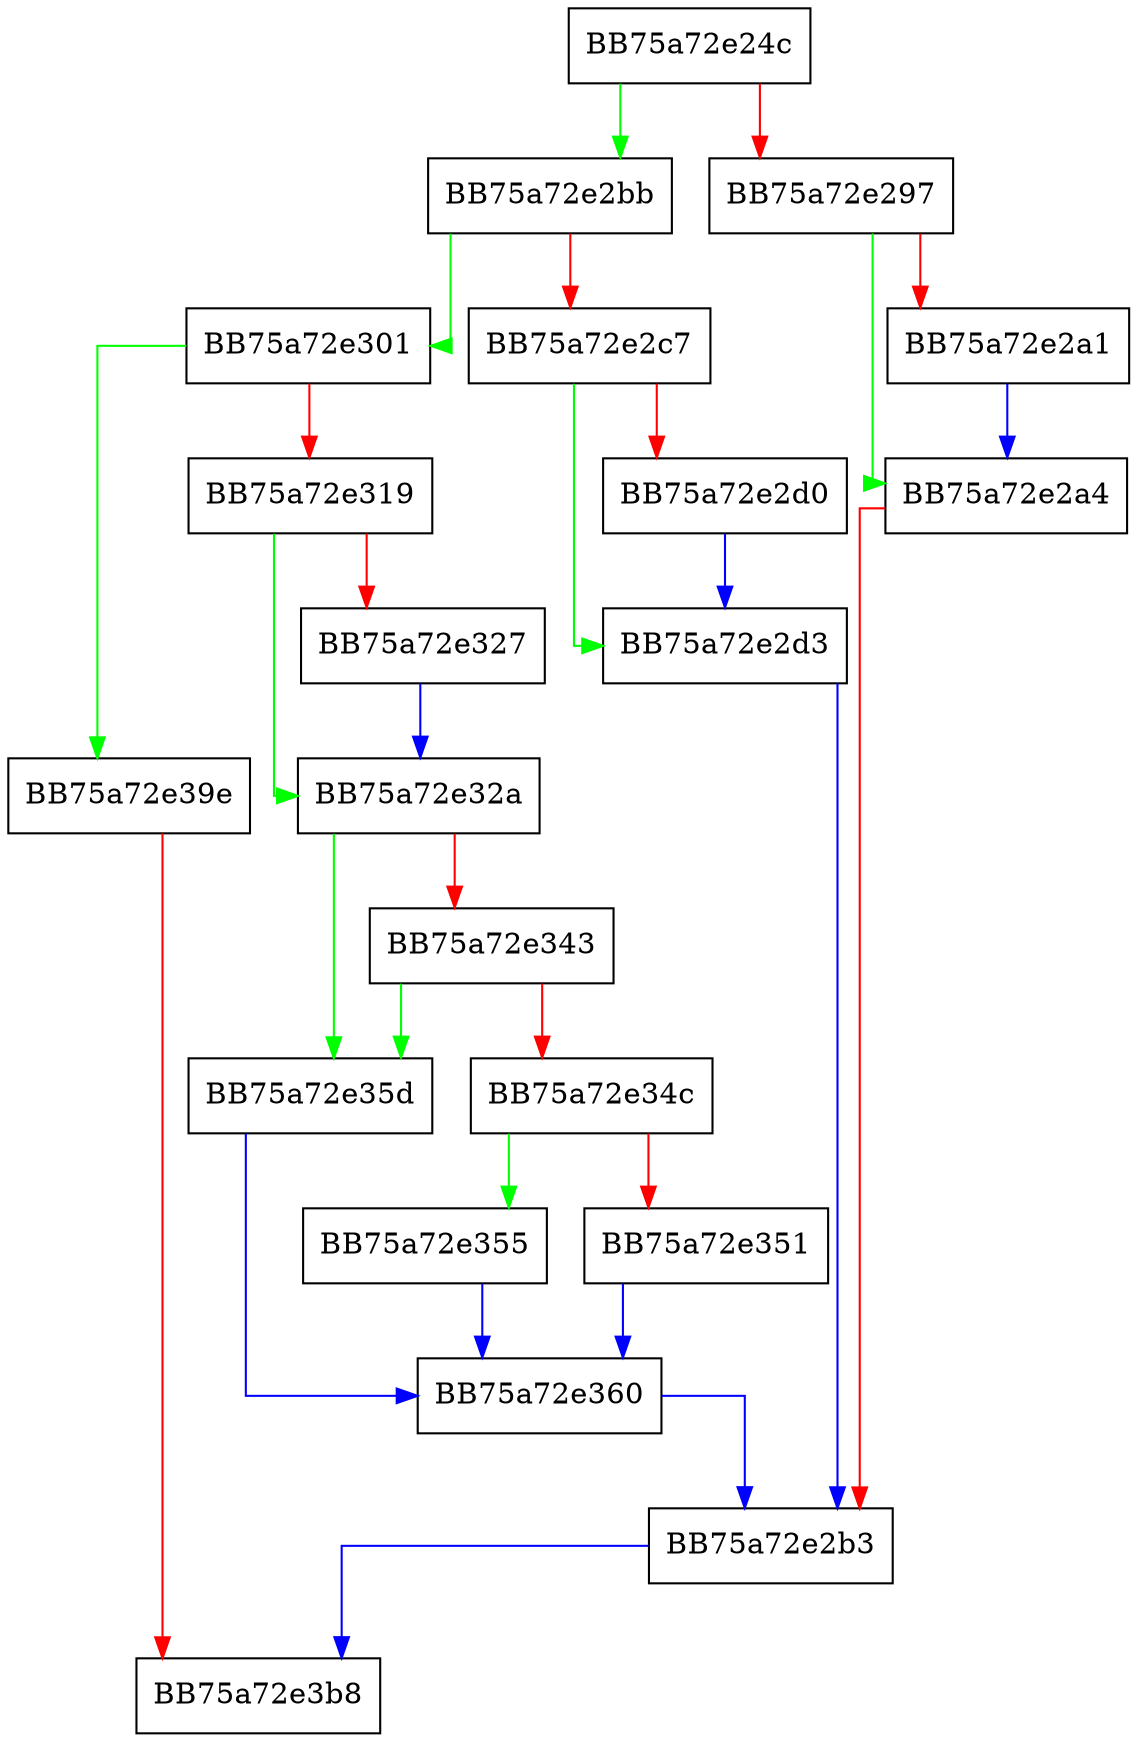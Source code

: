 digraph replace {
  node [shape="box"];
  graph [splines=ortho];
  BB75a72e24c -> BB75a72e2bb [color="green"];
  BB75a72e24c -> BB75a72e297 [color="red"];
  BB75a72e297 -> BB75a72e2a4 [color="green"];
  BB75a72e297 -> BB75a72e2a1 [color="red"];
  BB75a72e2a1 -> BB75a72e2a4 [color="blue"];
  BB75a72e2a4 -> BB75a72e2b3 [color="red"];
  BB75a72e2b3 -> BB75a72e3b8 [color="blue"];
  BB75a72e2bb -> BB75a72e301 [color="green"];
  BB75a72e2bb -> BB75a72e2c7 [color="red"];
  BB75a72e2c7 -> BB75a72e2d3 [color="green"];
  BB75a72e2c7 -> BB75a72e2d0 [color="red"];
  BB75a72e2d0 -> BB75a72e2d3 [color="blue"];
  BB75a72e2d3 -> BB75a72e2b3 [color="blue"];
  BB75a72e301 -> BB75a72e39e [color="green"];
  BB75a72e301 -> BB75a72e319 [color="red"];
  BB75a72e319 -> BB75a72e32a [color="green"];
  BB75a72e319 -> BB75a72e327 [color="red"];
  BB75a72e327 -> BB75a72e32a [color="blue"];
  BB75a72e32a -> BB75a72e35d [color="green"];
  BB75a72e32a -> BB75a72e343 [color="red"];
  BB75a72e343 -> BB75a72e35d [color="green"];
  BB75a72e343 -> BB75a72e34c [color="red"];
  BB75a72e34c -> BB75a72e355 [color="green"];
  BB75a72e34c -> BB75a72e351 [color="red"];
  BB75a72e351 -> BB75a72e360 [color="blue"];
  BB75a72e355 -> BB75a72e360 [color="blue"];
  BB75a72e35d -> BB75a72e360 [color="blue"];
  BB75a72e360 -> BB75a72e2b3 [color="blue"];
  BB75a72e39e -> BB75a72e3b8 [color="red"];
}